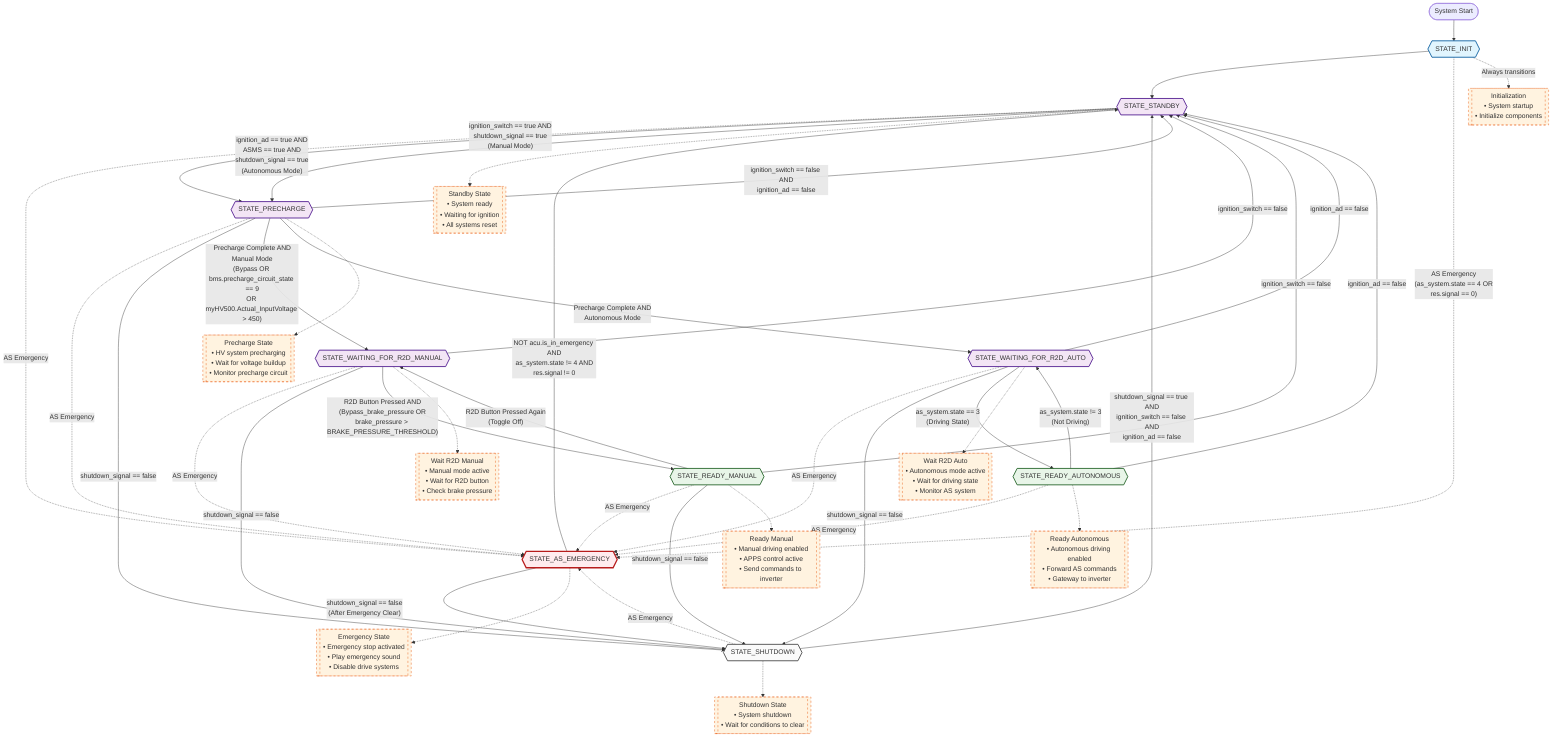 flowchart TD
    %% VCU State Machine Flowchart
    
    %% Start and states
    START([System Start]) --> INIT{{"STATE_INIT"}}
    INIT --> STANDBY{{"STATE_STANDBY"}}
    
    %% Emergency state (highest priority)
    EMERGENCY{{"STATE_AS_EMERGENCY"}} 
    
    %% Main states
    SHUTDOWN{{"STATE_SHUTDOWN"}}
    PRECHARGE{{"STATE_PRECHARGE"}}
    WAIT_R2D_MANUAL{{"STATE_WAITING_FOR_R2D_MANUAL"}}
    WAIT_R2D_AUTO{{"STATE_WAITING_FOR_R2D_AUTO"}}
    READY_MANUAL{{"STATE_READY_MANUAL"}}
    READY_AUTO{{"STATE_READY_AUTONOMOUS"}}
    
    %% Emergency conditions (highest priority - can interrupt any state)
    INIT -.->|"AS Emergency<br/>(as_system.state == 4 OR<br/>res.signal == 0)"| EMERGENCY
    STANDBY -.->|"AS Emergency"| EMERGENCY
    SHUTDOWN -.->|"AS Emergency"| EMERGENCY
    PRECHARGE -.->|"AS Emergency"| EMERGENCY
    WAIT_R2D_MANUAL -.->|"AS Emergency"| EMERGENCY
    WAIT_R2D_AUTO -.->|"AS Emergency"| EMERGENCY
    READY_MANUAL -.->|"AS Emergency"| EMERGENCY
    READY_AUTO -.->|"AS Emergency"| EMERGENCY
    
    %% From SHUTDOWN
    SHUTDOWN -->|"shutdown_signal == true AND<br/>ignition_switch == false AND<br/>ignition_ad == false"| STANDBY
    
    %% From STANDBY
    STANDBY -->|"ignition_switch == true AND<br/>shutdown_signal == true<br/>(Manual Mode)"| PRECHARGE
    STANDBY -->|"ignition_ad == true AND<br/>ASMS == true AND<br/>shutdown_signal == true<br/>(Autonomous Mode)"| PRECHARGE
    
    %% From PRECHARGE
    PRECHARGE -->|"ignition_switch == false AND<br/>ignition_ad == false"| STANDBY
    PRECHARGE -->|"shutdown_signal == false"| SHUTDOWN
    PRECHARGE -->|"Precharge Complete AND<br/>Manual Mode<br/>(Bypass OR bms.precharge_circuit_state == 9<br/>OR myHV500.Actual_InputVoltage > 450)"| WAIT_R2D_MANUAL
    PRECHARGE -->|"Precharge Complete AND<br/>Autonomous Mode"| WAIT_R2D_AUTO
    
    %% From WAIT_R2D_MANUAL
    WAIT_R2D_MANUAL -->|"ignition_switch == false"| STANDBY
    WAIT_R2D_MANUAL -->|"shutdown_signal == false"| SHUTDOWN
    WAIT_R2D_MANUAL -->|"R2D Button Pressed AND<br/>(Bypass_brake_pressure OR<br/>brake_pressure > BRAKE_PRESSURE_THRESHOLD)"| READY_MANUAL
    
    %% From WAIT_R2D_AUTO
    WAIT_R2D_AUTO -->|"ignition_ad == false"| STANDBY
    WAIT_R2D_AUTO -->|"shutdown_signal == false"| SHUTDOWN
    WAIT_R2D_AUTO -->|"as_system.state == 3<br/>(Driving State)"| READY_AUTO
    
    %% From READY_MANUAL
    READY_MANUAL -->|"ignition_switch == false"| STANDBY
    READY_MANUAL -->|"shutdown_signal == false"| SHUTDOWN
    READY_MANUAL -->|"R2D Button Pressed Again<br/>(Toggle Off)"| WAIT_R2D_MANUAL
    
    %% From READY_AUTO
    READY_AUTO -->|"ignition_ad == false"| STANDBY
    READY_AUTO -->|"as_system.state != 3<br/>(Not Driving)"| WAIT_R2D_AUTO
    
    %% From EMERGENCY
    EMERGENCY -->|"NOT acu.is_in_emergency AND<br/>as_system.state != 4 AND<br/>res.signal != 0"| STANDBY
    EMERGENCY -->|"shutdown_signal == false<br/>(After Emergency Clear)"| SHUTDOWN
    
    %% State descriptions
    INIT -.->|"Always transitions"| X1[["Initialization<br/>• System startup<br/>• Initialize components"]]
    STANDBY -.-> X2[["Standby State<br/>• System ready<br/>• Waiting for ignition<br/>• All systems reset"]]
    SHUTDOWN -.-> X3[["Shutdown State<br/>• System shutdown<br/>• Wait for conditions to clear"]]
    PRECHARGE -.-> X4[["Precharge State<br/>• HV system precharging<br/>• Wait for voltage buildup<br/>• Monitor precharge circuit"]]
    WAIT_R2D_MANUAL -.-> X5[["Wait R2D Manual<br/>• Manual mode active<br/>• Wait for R2D button<br/>• Check brake pressure"]]
    WAIT_R2D_AUTO -.-> X6[["Wait R2D Auto<br/>• Autonomous mode active<br/>• Wait for driving state<br/>• Monitor AS system"]]
    READY_MANUAL -.-> X7[["Ready Manual<br/>• Manual driving enabled<br/>• APPS control active<br/>• Send commands to inverter"]]
    READY_AUTO -.-> X8[["Ready Autonomous<br/>• Autonomous driving enabled<br/>• Forward AS commands<br/>• Gateway to inverter"]]
    EMERGENCY -.-> X9[["Emergency State<br/>• Emergency stop activated<br/>• Play emergency sound<br/>• Disable drive systems"]]
    
    %% Styling
    classDef initState fill:#e1f5fe,stroke:#01579b,stroke-width:2px
    classDef normalState fill:#f3e5f5,stroke:#4a148c,stroke-width:2px
    classDef readyState fill:#e8f5e8,stroke:#1b5e20,stroke-width:2px
    classDef emergencyState fill:#ffebee,stroke:#b71c1c,stroke-width:3px
    classDef shutdownState fill:#fafafa,stroke:#424242,stroke-width:2px
    classDef description fill:#fff3e0,stroke:#e65100,stroke-width:1px,stroke-dasharray: 5 5
    
    class INIT initState
    class STANDBY,PRECHARGE,WAIT_R2D_MANUAL,WAIT_R2D_AUTO normalState
    class READY_MANUAL,READY_AUTO readyState
    class EMERGENCY emergencyState
    class SHUTDOWN shutdownState
    class X1,X2,X3,X4,X5,X6,X7,X8,X9 description